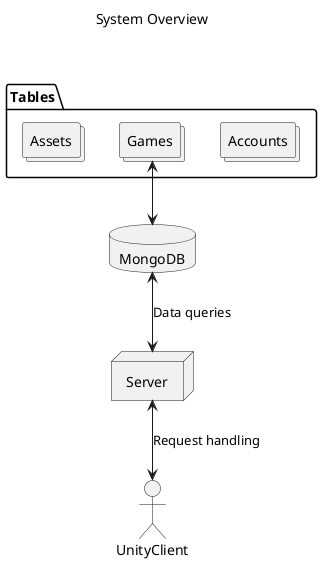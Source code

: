 @startuml "System Overview"

label label as "System Overview"

package Tables {
	collections Accounts
	collections Games
	collections Assets
}

database MongoDB
node Server

actor UnityClient

label -[hidden]-> Games
Games <--> MongoDB
MongoDB <--> Server : "Data queries"

Server <--> UnityClient : "Request handling"

@enduml